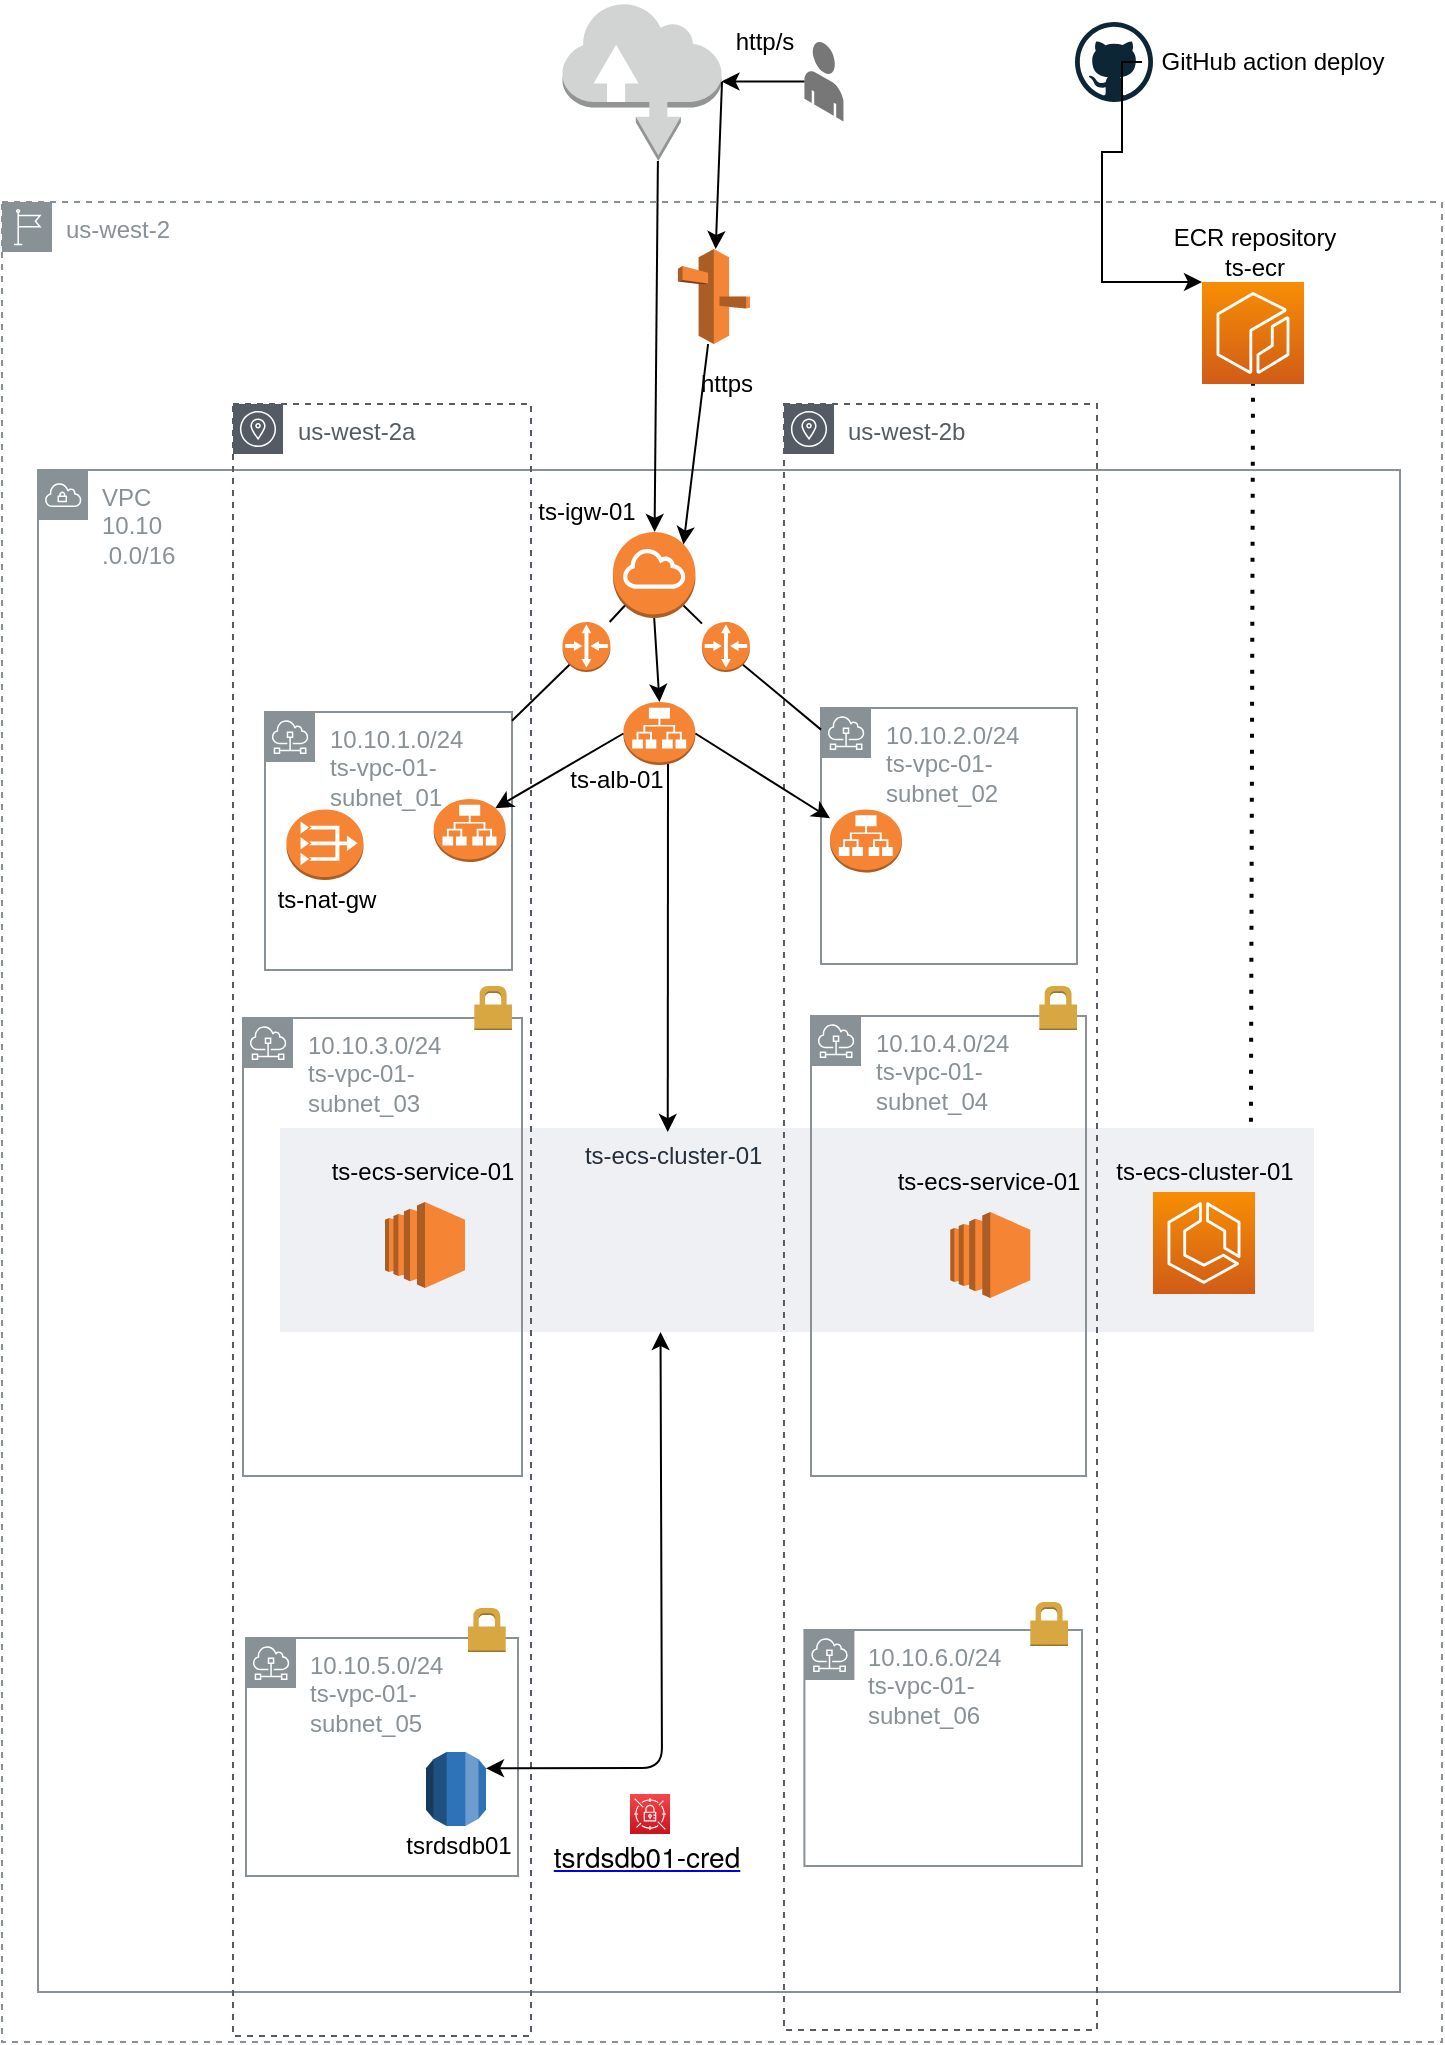 <mxfile version="14.6.9" type="github">
  <diagram id="LdA-1L0uCgT_CVbXWtCU" name="Page-1">
    <mxGraphModel dx="1406" dy="909" grid="1" gridSize="1" guides="1" tooltips="1" connect="1" arrows="1" fold="1" page="1" pageScale="1" pageWidth="827" pageHeight="1169" math="0" shadow="0">
      <root>
        <mxCell id="0" />
        <mxCell id="1" parent="0" />
        <mxCell id="lxqPDfeSCclGnKKYvE98-23" value="us-west-2" style="outlineConnect=0;gradientColor=none;html=1;whiteSpace=wrap;fontSize=12;fontStyle=0;shape=mxgraph.aws4.group;grIcon=mxgraph.aws4.group_region;strokeColor=#879196;fillColor=none;verticalAlign=top;align=left;spacingLeft=30;fontColor=#879196;dashed=1;" parent="1" vertex="1">
          <mxGeometry x="100" y="110" width="720" height="920" as="geometry" />
        </mxCell>
        <mxCell id="Rn8A0Fxg7lWSqy2aSkI7-1" value="VPC&lt;br&gt;10.10&lt;br&gt;.0.0/16" style="outlineConnect=0;gradientColor=none;html=1;whiteSpace=wrap;fontSize=12;fontStyle=0;shape=mxgraph.aws4.group;grIcon=mxgraph.aws4.group_vpc;strokeColor=#879196;fillColor=none;verticalAlign=top;align=left;spacingLeft=30;fontColor=#879196;dashed=0;" parent="1" vertex="1">
          <mxGeometry x="118" y="244" width="681" height="761" as="geometry" />
        </mxCell>
        <mxCell id="Z3BZxSyH4zlGaA9qWHIY-7" value="ts-ecs-cluster-01                                     " style="fillColor=#EFF0F3;strokeColor=none;dashed=0;verticalAlign=top;fontStyle=0;fontColor=#232F3D;" parent="1" vertex="1">
          <mxGeometry x="239" y="573" width="517" height="102" as="geometry" />
        </mxCell>
        <mxCell id="Rn8A0Fxg7lWSqy2aSkI7-2" value="us-west-2a" style="outlineConnect=0;gradientColor=none;html=1;whiteSpace=wrap;fontSize=12;fontStyle=0;shape=mxgraph.aws4.group;grIcon=mxgraph.aws4.group_availability_zone;strokeColor=#545B64;fillColor=none;verticalAlign=top;align=left;spacingLeft=30;fontColor=#545B64;dashed=1;" parent="1" vertex="1">
          <mxGeometry x="215.5" y="211" width="149" height="816" as="geometry" />
        </mxCell>
        <mxCell id="Rn8A0Fxg7lWSqy2aSkI7-5" value="10.10.3.0/24&lt;br&gt;ts-vpc-01-subnet_03" style="outlineConnect=0;gradientColor=none;html=1;whiteSpace=wrap;fontSize=12;fontStyle=0;shape=mxgraph.aws4.group;grIcon=mxgraph.aws4.group_subnet;strokeColor=#879196;fillColor=none;verticalAlign=top;align=left;spacingLeft=30;fontColor=#879196;dashed=0;" parent="1" vertex="1">
          <mxGeometry x="220.5" y="518" width="139.5" height="229" as="geometry" />
        </mxCell>
        <mxCell id="Rn8A0Fxg7lWSqy2aSkI7-3" value="us-west-2b" style="outlineConnect=0;gradientColor=none;html=1;whiteSpace=wrap;fontSize=12;fontStyle=0;shape=mxgraph.aws4.group;grIcon=mxgraph.aws4.group_availability_zone;strokeColor=#545B64;fillColor=none;verticalAlign=top;align=left;spacingLeft=30;fontColor=#545B64;dashed=1;" parent="1" vertex="1">
          <mxGeometry x="490.99" y="211" width="156.51" height="813" as="geometry" />
        </mxCell>
        <mxCell id="Rn8A0Fxg7lWSqy2aSkI7-6" value="10.10.4.0/24&lt;br&gt;ts-vpc-01-subnet_04" style="outlineConnect=0;gradientColor=none;html=1;whiteSpace=wrap;fontSize=12;fontStyle=0;shape=mxgraph.aws4.group;grIcon=mxgraph.aws4.group_subnet;strokeColor=#879196;fillColor=none;verticalAlign=top;align=left;spacingLeft=30;fontColor=#879196;dashed=0;" parent="1" vertex="1">
          <mxGeometry x="504.5" y="517" width="137.5" height="230" as="geometry" />
        </mxCell>
        <mxCell id="Rn8A0Fxg7lWSqy2aSkI7-4" value="10.10.2.0/24&lt;br&gt;ts-vpc-01-subnet_02" style="outlineConnect=0;gradientColor=none;html=1;whiteSpace=wrap;fontSize=12;fontStyle=0;shape=mxgraph.aws4.group;grIcon=mxgraph.aws4.group_subnet;strokeColor=#879196;fillColor=none;verticalAlign=top;align=left;spacingLeft=30;fontColor=#879196;dashed=0;" parent="1" vertex="1">
          <mxGeometry x="509.5" y="363" width="128" height="128" as="geometry" />
        </mxCell>
        <mxCell id="Rn8A0Fxg7lWSqy2aSkI7-7" value="10.10.1.0/24&lt;br&gt;ts-vpc-01-subnet_01" style="outlineConnect=0;gradientColor=none;html=1;whiteSpace=wrap;fontSize=12;fontStyle=0;shape=mxgraph.aws4.group;grIcon=mxgraph.aws4.group_subnet;strokeColor=#879196;fillColor=none;verticalAlign=top;align=left;spacingLeft=30;fontColor=#879196;dashed=0;" parent="1" vertex="1">
          <mxGeometry x="231.5" y="365" width="123.5" height="129" as="geometry" />
        </mxCell>
        <mxCell id="Rn8A0Fxg7lWSqy2aSkI7-8" value="" style="outlineConnect=0;dashed=0;verticalLabelPosition=bottom;verticalAlign=top;align=center;html=1;shape=mxgraph.aws3.internet_gateway;fillColor=#F58534;gradientColor=none;" parent="1" vertex="1">
          <mxGeometry x="405.5" y="275" width="41.21" height="43" as="geometry" />
        </mxCell>
        <mxCell id="Rn8A0Fxg7lWSqy2aSkI7-9" value="ts-igw-01" style="text;html=1;align=center;verticalAlign=middle;resizable=0;points=[];autosize=1;" parent="1" vertex="1">
          <mxGeometry x="362.23" y="255" width="60" height="20" as="geometry" />
        </mxCell>
        <mxCell id="Rn8A0Fxg7lWSqy2aSkI7-10" value="" style="outlineConnect=0;dashed=0;verticalLabelPosition=bottom;verticalAlign=top;align=center;html=1;shape=mxgraph.aws3.internet;fillColor=#D2D3D3;gradientColor=none;" parent="1" vertex="1">
          <mxGeometry x="380.25" y="10" width="79.5" height="79.5" as="geometry" />
        </mxCell>
        <mxCell id="Rn8A0Fxg7lWSqy2aSkI7-18" value="" style="endArrow=classic;html=1;exitX=0.6;exitY=1;exitDx=0;exitDy=0;exitPerimeter=0;" parent="1" source="Rn8A0Fxg7lWSqy2aSkI7-10" target="Rn8A0Fxg7lWSqy2aSkI7-8" edge="1">
          <mxGeometry width="50" height="50" relative="1" as="geometry">
            <mxPoint x="409" y="250" as="sourcePoint" />
            <mxPoint x="459" y="200" as="targetPoint" />
          </mxGeometry>
        </mxCell>
        <mxCell id="Rn8A0Fxg7lWSqy2aSkI7-23" value="10.10.6.0/24&lt;br&gt;ts-vpc-01-subnet_06" style="outlineConnect=0;gradientColor=none;html=1;whiteSpace=wrap;fontSize=12;fontStyle=0;shape=mxgraph.aws4.group;grIcon=mxgraph.aws4.group_subnet;strokeColor=#879196;fillColor=none;verticalAlign=top;align=left;spacingLeft=30;fontColor=#879196;dashed=0;" parent="1" vertex="1">
          <mxGeometry x="501.21" y="824" width="138.79" height="118" as="geometry" />
        </mxCell>
        <mxCell id="Rn8A0Fxg7lWSqy2aSkI7-24" value="10.10.5.0/24&lt;br&gt;ts-vpc-01-subnet_05" style="outlineConnect=0;gradientColor=none;html=1;whiteSpace=wrap;fontSize=12;fontStyle=0;shape=mxgraph.aws4.group;grIcon=mxgraph.aws4.group_subnet;strokeColor=#879196;fillColor=none;verticalAlign=top;align=left;spacingLeft=30;fontColor=#879196;dashed=0;" parent="1" vertex="1">
          <mxGeometry x="222" y="828" width="136" height="119" as="geometry" />
        </mxCell>
        <mxCell id="Rn8A0Fxg7lWSqy2aSkI7-31" value="" style="dashed=0;html=1;shape=mxgraph.aws3.permissions;fillColor=#D9A741;gradientColor=none;dashed=0;" parent="1" vertex="1">
          <mxGeometry x="336.15" y="502" width="18.85" height="22" as="geometry" />
        </mxCell>
        <mxCell id="Rn8A0Fxg7lWSqy2aSkI7-32" value="" style="dashed=0;html=1;shape=mxgraph.aws3.permissions;fillColor=#D9A741;gradientColor=none;dashed=0;" parent="1" vertex="1">
          <mxGeometry x="618.65" y="502" width="18.85" height="22" as="geometry" />
        </mxCell>
        <mxCell id="Rn8A0Fxg7lWSqy2aSkI7-35" value="" style="dashed=0;html=1;shape=mxgraph.aws3.permissions;fillColor=#D9A741;gradientColor=none;dashed=0;" parent="1" vertex="1">
          <mxGeometry x="614.15" y="810" width="18.85" height="22" as="geometry" />
        </mxCell>
        <mxCell id="Rn8A0Fxg7lWSqy2aSkI7-36" value="" style="dashed=0;html=1;shape=mxgraph.aws3.permissions;fillColor=#D9A741;gradientColor=none;dashed=0;" parent="1" vertex="1">
          <mxGeometry x="333.0" y="813" width="18.85" height="22" as="geometry" />
        </mxCell>
        <mxCell id="lxqPDfeSCclGnKKYvE98-1" value="" style="endArrow=none;html=1;entryX=0.145;entryY=0.855;entryDx=0;entryDy=0;entryPerimeter=0;startArrow=none;" parent="1" source="Rn8A0Fxg7lWSqy2aSkI7-53" target="Rn8A0Fxg7lWSqy2aSkI7-8" edge="1">
          <mxGeometry width="50" height="50" relative="1" as="geometry">
            <mxPoint x="410" y="530" as="sourcePoint" />
            <mxPoint x="460" y="480" as="targetPoint" />
          </mxGeometry>
        </mxCell>
        <mxCell id="Rn8A0Fxg7lWSqy2aSkI7-53" value="" style="outlineConnect=0;dashed=0;verticalLabelPosition=bottom;verticalAlign=top;align=center;html=1;shape=mxgraph.aws3.router;fillColor=#F58534;gradientColor=none;" parent="1" vertex="1">
          <mxGeometry x="380.25" y="320" width="23.96" height="25" as="geometry" />
        </mxCell>
        <mxCell id="lxqPDfeSCclGnKKYvE98-2" value="" style="endArrow=none;html=1;entryX=0.145;entryY=0.855;entryDx=0;entryDy=0;entryPerimeter=0;" parent="1" source="Rn8A0Fxg7lWSqy2aSkI7-7" target="Rn8A0Fxg7lWSqy2aSkI7-53" edge="1">
          <mxGeometry width="50" height="50" relative="1" as="geometry">
            <mxPoint x="355" y="368.006" as="sourcePoint" />
            <mxPoint x="411.475" y="311.765" as="targetPoint" />
          </mxGeometry>
        </mxCell>
        <mxCell id="lxqPDfeSCclGnKKYvE98-3" value="" style="endArrow=none;html=1;entryX=0.855;entryY=0.855;entryDx=0;entryDy=0;entryPerimeter=0;startArrow=none;" parent="1" source="Rn8A0Fxg7lWSqy2aSkI7-52" target="Rn8A0Fxg7lWSqy2aSkI7-8" edge="1">
          <mxGeometry width="50" height="50" relative="1" as="geometry">
            <mxPoint x="410" y="530" as="sourcePoint" />
            <mxPoint x="460" y="480" as="targetPoint" />
          </mxGeometry>
        </mxCell>
        <mxCell id="lxqPDfeSCclGnKKYvE98-4" value="" style="points=[[0,0,0],[0.25,0,0],[0.5,0,0],[0.75,0,0],[1,0,0],[0,1,0],[0.25,1,0],[0.5,1,0],[0.75,1,0],[1,1,0],[0,0.25,0],[0,0.5,0],[0,0.75,0],[1,0.25,0],[1,0.5,0],[1,0.75,0]];outlineConnect=0;fontColor=#232F3E;gradientColor=#F78E04;gradientDirection=north;fillColor=#D05C17;strokeColor=#ffffff;dashed=0;verticalLabelPosition=bottom;verticalAlign=top;align=center;html=1;fontSize=12;fontStyle=0;aspect=fixed;shape=mxgraph.aws4.resourceIcon;resIcon=mxgraph.aws4.ecs;" parent="1" vertex="1">
          <mxGeometry x="675.5" y="605" width="51" height="51" as="geometry" />
        </mxCell>
        <mxCell id="lxqPDfeSCclGnKKYvE98-5" value="" style="points=[[0,0,0],[0.25,0,0],[0.5,0,0],[0.75,0,0],[1,0,0],[0,1,0],[0.25,1,0],[0.5,1,0],[0.75,1,0],[1,1,0],[0,0.25,0],[0,0.5,0],[0,0.75,0],[1,0.25,0],[1,0.5,0],[1,0.75,0]];outlineConnect=0;fontColor=#232F3E;gradientColor=#F78E04;gradientDirection=north;fillColor=#D05C17;strokeColor=#ffffff;dashed=0;verticalLabelPosition=bottom;verticalAlign=top;align=center;html=1;fontSize=12;fontStyle=0;aspect=fixed;shape=mxgraph.aws4.resourceIcon;resIcon=mxgraph.aws4.ecr;" parent="1" vertex="1">
          <mxGeometry x="700" y="150" width="51" height="51" as="geometry" />
        </mxCell>
        <mxCell id="lxqPDfeSCclGnKKYvE98-7" value="ts-ecs-cluster-01" style="text;html=1;align=center;verticalAlign=middle;resizable=0;points=[];autosize=1;strokeColor=none;" parent="1" vertex="1">
          <mxGeometry x="651" y="585" width="100" height="20" as="geometry" />
        </mxCell>
        <mxCell id="lxqPDfeSCclGnKKYvE98-8" value="ts-ecs-service-01" style="text;html=1;align=center;verticalAlign=middle;resizable=0;points=[];autosize=1;strokeColor=none;" parent="1" vertex="1">
          <mxGeometry x="538" y="590" width="110" height="20" as="geometry" />
        </mxCell>
        <mxCell id="lxqPDfeSCclGnKKYvE98-9" value="" style="outlineConnect=0;dashed=0;verticalLabelPosition=bottom;verticalAlign=top;align=center;html=1;shape=mxgraph.aws3.ec2;fillColor=#F58534;gradientColor=none;" parent="1" vertex="1">
          <mxGeometry x="574.15" y="615" width="40" height="43" as="geometry" />
        </mxCell>
        <mxCell id="lxqPDfeSCclGnKKYvE98-12" value="ECR repository&lt;br&gt;ts-ecr" style="text;html=1;align=center;verticalAlign=middle;resizable=0;points=[];autosize=1;strokeColor=none;" parent="1" vertex="1">
          <mxGeometry x="675.5" y="120" width="100" height="30" as="geometry" />
        </mxCell>
        <mxCell id="lxqPDfeSCclGnKKYvE98-13" value="" style="outlineConnect=0;dashed=0;verticalLabelPosition=bottom;verticalAlign=top;align=center;html=1;shape=mxgraph.aws3.application_load_balancer;fillColor=#F58534;gradientColor=none;" parent="1" vertex="1">
          <mxGeometry x="410.71" y="360" width="36" height="31.5" as="geometry" />
        </mxCell>
        <mxCell id="Rn8A0Fxg7lWSqy2aSkI7-52" value="" style="outlineConnect=0;dashed=0;verticalLabelPosition=bottom;verticalAlign=top;align=center;html=1;shape=mxgraph.aws3.router;fillColor=#F58534;gradientColor=none;" parent="1" vertex="1">
          <mxGeometry x="450" y="320" width="23.96" height="25" as="geometry" />
        </mxCell>
        <mxCell id="lxqPDfeSCclGnKKYvE98-15" value="" style="endArrow=none;html=1;entryX=0.855;entryY=0.855;entryDx=0;entryDy=0;entryPerimeter=0;" parent="1" source="Rn8A0Fxg7lWSqy2aSkI7-4" target="Rn8A0Fxg7lWSqy2aSkI7-52" edge="1">
          <mxGeometry width="50" height="50" relative="1" as="geometry">
            <mxPoint x="509.5" y="371.451" as="sourcePoint" />
            <mxPoint x="440.735" y="311.765" as="targetPoint" />
          </mxGeometry>
        </mxCell>
        <mxCell id="lxqPDfeSCclGnKKYvE98-16" value="" style="outlineConnect=0;dashed=0;verticalLabelPosition=bottom;verticalAlign=top;align=center;html=1;shape=mxgraph.aws3.application_load_balancer;fillColor=#F58534;gradientColor=none;" parent="1" vertex="1">
          <mxGeometry x="514" y="413.75" width="36" height="31.5" as="geometry" />
        </mxCell>
        <mxCell id="lxqPDfeSCclGnKKYvE98-17" value="" style="outlineConnect=0;dashed=0;verticalLabelPosition=bottom;verticalAlign=top;align=center;html=1;shape=mxgraph.aws3.application_load_balancer;fillColor=#F58534;gradientColor=none;" parent="1" vertex="1">
          <mxGeometry x="315.85" y="408.5" width="36" height="31.5" as="geometry" />
        </mxCell>
        <mxCell id="lxqPDfeSCclGnKKYvE98-18" value="" style="endArrow=classic;html=1;exitX=0.5;exitY=1;exitDx=0;exitDy=0;exitPerimeter=0;entryX=0.5;entryY=0;entryDx=0;entryDy=0;entryPerimeter=0;" parent="1" source="Rn8A0Fxg7lWSqy2aSkI7-8" target="lxqPDfeSCclGnKKYvE98-13" edge="1">
          <mxGeometry width="50" height="50" relative="1" as="geometry">
            <mxPoint x="410" y="580" as="sourcePoint" />
            <mxPoint x="460" y="530" as="targetPoint" />
          </mxGeometry>
        </mxCell>
        <mxCell id="lxqPDfeSCclGnKKYvE98-19" value="" style="endArrow=classic;html=1;exitX=1;exitY=0.5;exitDx=0;exitDy=0;exitPerimeter=0;" parent="1" source="lxqPDfeSCclGnKKYvE98-13" target="lxqPDfeSCclGnKKYvE98-16" edge="1">
          <mxGeometry width="50" height="50" relative="1" as="geometry">
            <mxPoint x="410" y="580" as="sourcePoint" />
            <mxPoint x="460" y="530" as="targetPoint" />
          </mxGeometry>
        </mxCell>
        <mxCell id="lxqPDfeSCclGnKKYvE98-20" value="" style="endArrow=classic;html=1;exitX=0;exitY=0.5;exitDx=0;exitDy=0;exitPerimeter=0;entryX=0.855;entryY=0.145;entryDx=0;entryDy=0;entryPerimeter=0;" parent="1" source="lxqPDfeSCclGnKKYvE98-13" target="lxqPDfeSCclGnKKYvE98-17" edge="1">
          <mxGeometry width="50" height="50" relative="1" as="geometry">
            <mxPoint x="410" y="580" as="sourcePoint" />
            <mxPoint x="460" y="530" as="targetPoint" />
          </mxGeometry>
        </mxCell>
        <mxCell id="lxqPDfeSCclGnKKYvE98-22" value="ts-alb-01" style="text;html=1;align=center;verticalAlign=middle;resizable=0;points=[];autosize=1;strokeColor=none;" parent="1" vertex="1">
          <mxGeometry x="377.23" y="388.5" width="60" height="20" as="geometry" />
        </mxCell>
        <mxCell id="lxqPDfeSCclGnKKYvE98-24" value="" style="outlineConnect=0;dashed=0;verticalLabelPosition=bottom;verticalAlign=top;align=center;html=1;shape=mxgraph.aws3.vpc_nat_gateway;fillColor=#F58534;gradientColor=none;" parent="1" vertex="1">
          <mxGeometry x="242.25" y="413.75" width="38.5" height="35.25" as="geometry" />
        </mxCell>
        <mxCell id="lxqPDfeSCclGnKKYvE98-25" value="ts-nat-gw" style="text;html=1;align=center;verticalAlign=middle;resizable=0;points=[];autosize=1;strokeColor=none;" parent="1" vertex="1">
          <mxGeometry x="231.5" y="449" width="60" height="20" as="geometry" />
        </mxCell>
        <mxCell id="lxqPDfeSCclGnKKYvE98-26" value="" style="outlineConnect=0;dashed=0;verticalLabelPosition=bottom;verticalAlign=top;align=center;html=1;shape=mxgraph.aws3.rds;fillColor=#2E73B8;gradientColor=none;" parent="1" vertex="1">
          <mxGeometry x="312" y="885" width="30" height="37" as="geometry" />
        </mxCell>
        <mxCell id="lxqPDfeSCclGnKKYvE98-27" value="tsrdsdb01" style="text;html=1;align=center;verticalAlign=middle;resizable=0;points=[];autosize=1;strokeColor=none;" parent="1" vertex="1">
          <mxGeometry x="293" y="922" width="70" height="20" as="geometry" />
        </mxCell>
        <mxCell id="lxqPDfeSCclGnKKYvE98-29" value="" style="dashed=0;outlineConnect=0;html=1;align=center;labelPosition=center;verticalLabelPosition=bottom;verticalAlign=top;shape=mxgraph.weblogos.github" parent="1" vertex="1">
          <mxGeometry x="636.5" y="20" width="39" height="40" as="geometry" />
        </mxCell>
        <mxCell id="lxqPDfeSCclGnKKYvE98-31" value="" style="edgeStyle=orthogonalEdgeStyle;rounded=0;orthogonalLoop=1;jettySize=auto;html=1;" parent="1" source="lxqPDfeSCclGnKKYvE98-30" target="lxqPDfeSCclGnKKYvE98-5" edge="1">
          <mxGeometry relative="1" as="geometry">
            <Array as="points">
              <mxPoint x="660" y="40" />
              <mxPoint x="660" y="85" />
              <mxPoint x="650" y="85" />
              <mxPoint x="650" y="150" />
            </Array>
          </mxGeometry>
        </mxCell>
        <mxCell id="lxqPDfeSCclGnKKYvE98-30" value="GitHub action deploy" style="text;html=1;align=center;verticalAlign=middle;resizable=0;points=[];autosize=1;strokeColor=none;" parent="1" vertex="1">
          <mxGeometry x="670" y="30" width="130" height="20" as="geometry" />
        </mxCell>
        <mxCell id="lxqPDfeSCclGnKKYvE98-33" value="" style="outlineConnect=0;dashed=0;verticalLabelPosition=bottom;verticalAlign=top;align=center;html=1;shape=mxgraph.aws3.route_53;fillColor=#F58536;gradientColor=none;" parent="1" vertex="1">
          <mxGeometry x="437.96" y="133.5" width="36" height="47.5" as="geometry" />
        </mxCell>
        <mxCell id="lxqPDfeSCclGnKKYvE98-35" style="edgeStyle=orthogonalEdgeStyle;rounded=0;orthogonalLoop=1;jettySize=auto;html=1;exitX=0.5;exitY=1;exitDx=0;exitDy=0;" parent="1" edge="1">
          <mxGeometry relative="1" as="geometry">
            <mxPoint x="520" y="710" as="sourcePoint" />
            <mxPoint x="520" y="710" as="targetPoint" />
          </mxGeometry>
        </mxCell>
        <mxCell id="lxqPDfeSCclGnKKYvE98-36" value="" style="verticalLabelPosition=bottom;html=1;verticalAlign=top;strokeWidth=1;align=center;outlineConnect=0;dashed=0;outlineConnect=0;shape=mxgraph.aws3d.end_user;strokeColor=none;fillColor=#777777;aspect=fixed;" parent="1" vertex="1">
          <mxGeometry x="501.21" y="29.75" width="19.51" height="40" as="geometry" />
        </mxCell>
        <mxCell id="lxqPDfeSCclGnKKYvE98-37" value="" style="endArrow=classic;html=1;" parent="1" source="lxqPDfeSCclGnKKYvE98-36" target="Rn8A0Fxg7lWSqy2aSkI7-10" edge="1">
          <mxGeometry width="50" height="50" relative="1" as="geometry">
            <mxPoint x="320" y="360" as="sourcePoint" />
            <mxPoint x="370" y="310" as="targetPoint" />
          </mxGeometry>
        </mxCell>
        <mxCell id="lxqPDfeSCclGnKKYvE98-38" value="http/s" style="text;html=1;align=center;verticalAlign=middle;resizable=0;points=[];autosize=1;strokeColor=none;" parent="1" vertex="1">
          <mxGeometry x="461.21" y="20" width="40" height="20" as="geometry" />
        </mxCell>
        <mxCell id="lxqPDfeSCclGnKKYvE98-39" value="" style="endArrow=classic;html=1;entryX=0.855;entryY=0.145;entryDx=0;entryDy=0;entryPerimeter=0;" parent="1" source="lxqPDfeSCclGnKKYvE98-33" target="Rn8A0Fxg7lWSqy2aSkI7-8" edge="1">
          <mxGeometry width="50" height="50" relative="1" as="geometry">
            <mxPoint x="310" y="340" as="sourcePoint" />
            <mxPoint x="431" y="280" as="targetPoint" />
          </mxGeometry>
        </mxCell>
        <mxCell id="lxqPDfeSCclGnKKYvE98-40" value="https" style="text;html=1;align=center;verticalAlign=middle;resizable=0;points=[];autosize=1;strokeColor=none;" parent="1" vertex="1">
          <mxGeometry x="442.23" y="191" width="40" height="20" as="geometry" />
        </mxCell>
        <mxCell id="lxqPDfeSCclGnKKYvE98-43" value="" style="points=[[0,0,0],[0.25,0,0],[0.5,0,0],[0.75,0,0],[1,0,0],[0,1,0],[0.25,1,0],[0.5,1,0],[0.75,1,0],[1,1,0],[0,0.25,0],[0,0.5,0],[0,0.75,0],[1,0.25,0],[1,0.5,0],[1,0.75,0]];outlineConnect=0;fontColor=#232F3E;gradientColor=#F54749;gradientDirection=north;fillColor=#C7131F;strokeColor=#ffffff;dashed=0;verticalLabelPosition=bottom;verticalAlign=top;align=center;html=1;fontSize=12;fontStyle=0;aspect=fixed;shape=mxgraph.aws4.resourceIcon;resIcon=mxgraph.aws4.secrets_manager;" parent="1" vertex="1">
          <mxGeometry x="414" y="906" width="20" height="20" as="geometry" />
        </mxCell>
        <mxCell id="lxqPDfeSCclGnKKYvE98-44" value="&lt;a target=&quot;_self&quot; href=&quot;https://us-west-2.console.aws.amazon.com/secretsmanager/home?region=us-west-2#!/secret?name=tsrdsdb01-cred&quot; style=&quot;cursor: pointer ; background-color: rgb(255 , 255 , 255) ; box-sizing: border-box ; font-family: &amp;#34;amazon ember&amp;#34; , &amp;#34;helvetica neue&amp;#34; , &amp;#34;roboto&amp;#34; , &amp;#34;arial&amp;#34; , sans-serif ; font-size: 14px&quot;&gt;&lt;font color=&quot;#000000&quot;&gt;tsrdsdb01-cred&lt;/font&gt;&lt;/a&gt;" style="text;html=1;align=center;verticalAlign=middle;resizable=0;points=[];autosize=1;strokeColor=none;" parent="1" vertex="1">
          <mxGeometry x="368" y="927" width="108" height="20" as="geometry" />
        </mxCell>
        <mxCell id="lxqPDfeSCclGnKKYvE98-47" value="" style="endArrow=classic;html=1;" parent="1" target="lxqPDfeSCclGnKKYvE98-33" edge="1">
          <mxGeometry width="50" height="50" relative="1" as="geometry">
            <mxPoint x="460" y="50" as="sourcePoint" />
            <mxPoint x="550" y="530" as="targetPoint" />
          </mxGeometry>
        </mxCell>
        <mxCell id="Z3BZxSyH4zlGaA9qWHIY-2" value="ts-ecs-service-01" style="text;html=1;align=center;verticalAlign=middle;resizable=0;points=[];autosize=1;strokeColor=none;" parent="1" vertex="1">
          <mxGeometry x="254.5" y="585" width="110" height="20" as="geometry" />
        </mxCell>
        <mxCell id="Z3BZxSyH4zlGaA9qWHIY-3" value="" style="outlineConnect=0;dashed=0;verticalLabelPosition=bottom;verticalAlign=top;align=center;html=1;shape=mxgraph.aws3.ec2;fillColor=#F58534;gradientColor=none;" parent="1" vertex="1">
          <mxGeometry x="291.5" y="610" width="40" height="43" as="geometry" />
        </mxCell>
        <mxCell id="Z3BZxSyH4zlGaA9qWHIY-9" value="" style="endArrow=none;dashed=1;html=1;dashPattern=1 3;strokeWidth=2;entryX=0.5;entryY=1;entryDx=0;entryDy=0;entryPerimeter=0;exitX=0.939;exitY=-0.031;exitDx=0;exitDy=0;exitPerimeter=0;" parent="1" source="Z3BZxSyH4zlGaA9qWHIY-7" target="lxqPDfeSCclGnKKYvE98-5" edge="1">
          <mxGeometry width="50" height="50" relative="1" as="geometry">
            <mxPoint x="655" y="570" as="sourcePoint" />
            <mxPoint x="460" y="530" as="targetPoint" />
          </mxGeometry>
        </mxCell>
        <mxCell id="Z3BZxSyH4zlGaA9qWHIY-10" value="" style="endArrow=classic;html=1;jumpSize=1;entryX=0.375;entryY=0.02;entryDx=0;entryDy=0;entryPerimeter=0;" parent="1" target="Z3BZxSyH4zlGaA9qWHIY-7" edge="1">
          <mxGeometry width="50" height="50" relative="1" as="geometry">
            <mxPoint x="433" y="391" as="sourcePoint" />
            <mxPoint x="432.875" y="575.04" as="targetPoint" />
          </mxGeometry>
        </mxCell>
        <mxCell id="dZV5pONAH63C2z5VYyk5-7" value="" style="endArrow=classic;startArrow=classic;html=1;entryX=0.368;entryY=1;entryDx=0;entryDy=0;entryPerimeter=0;exitX=1;exitY=0.22;exitDx=0;exitDy=0;exitPerimeter=0;" edge="1" parent="1" source="lxqPDfeSCclGnKKYvE98-26" target="Z3BZxSyH4zlGaA9qWHIY-7">
          <mxGeometry width="50" height="50" relative="1" as="geometry">
            <mxPoint x="380" y="872" as="sourcePoint" />
            <mxPoint x="430" y="822" as="targetPoint" />
            <Array as="points">
              <mxPoint x="430" y="893" />
            </Array>
          </mxGeometry>
        </mxCell>
      </root>
    </mxGraphModel>
  </diagram>
</mxfile>
